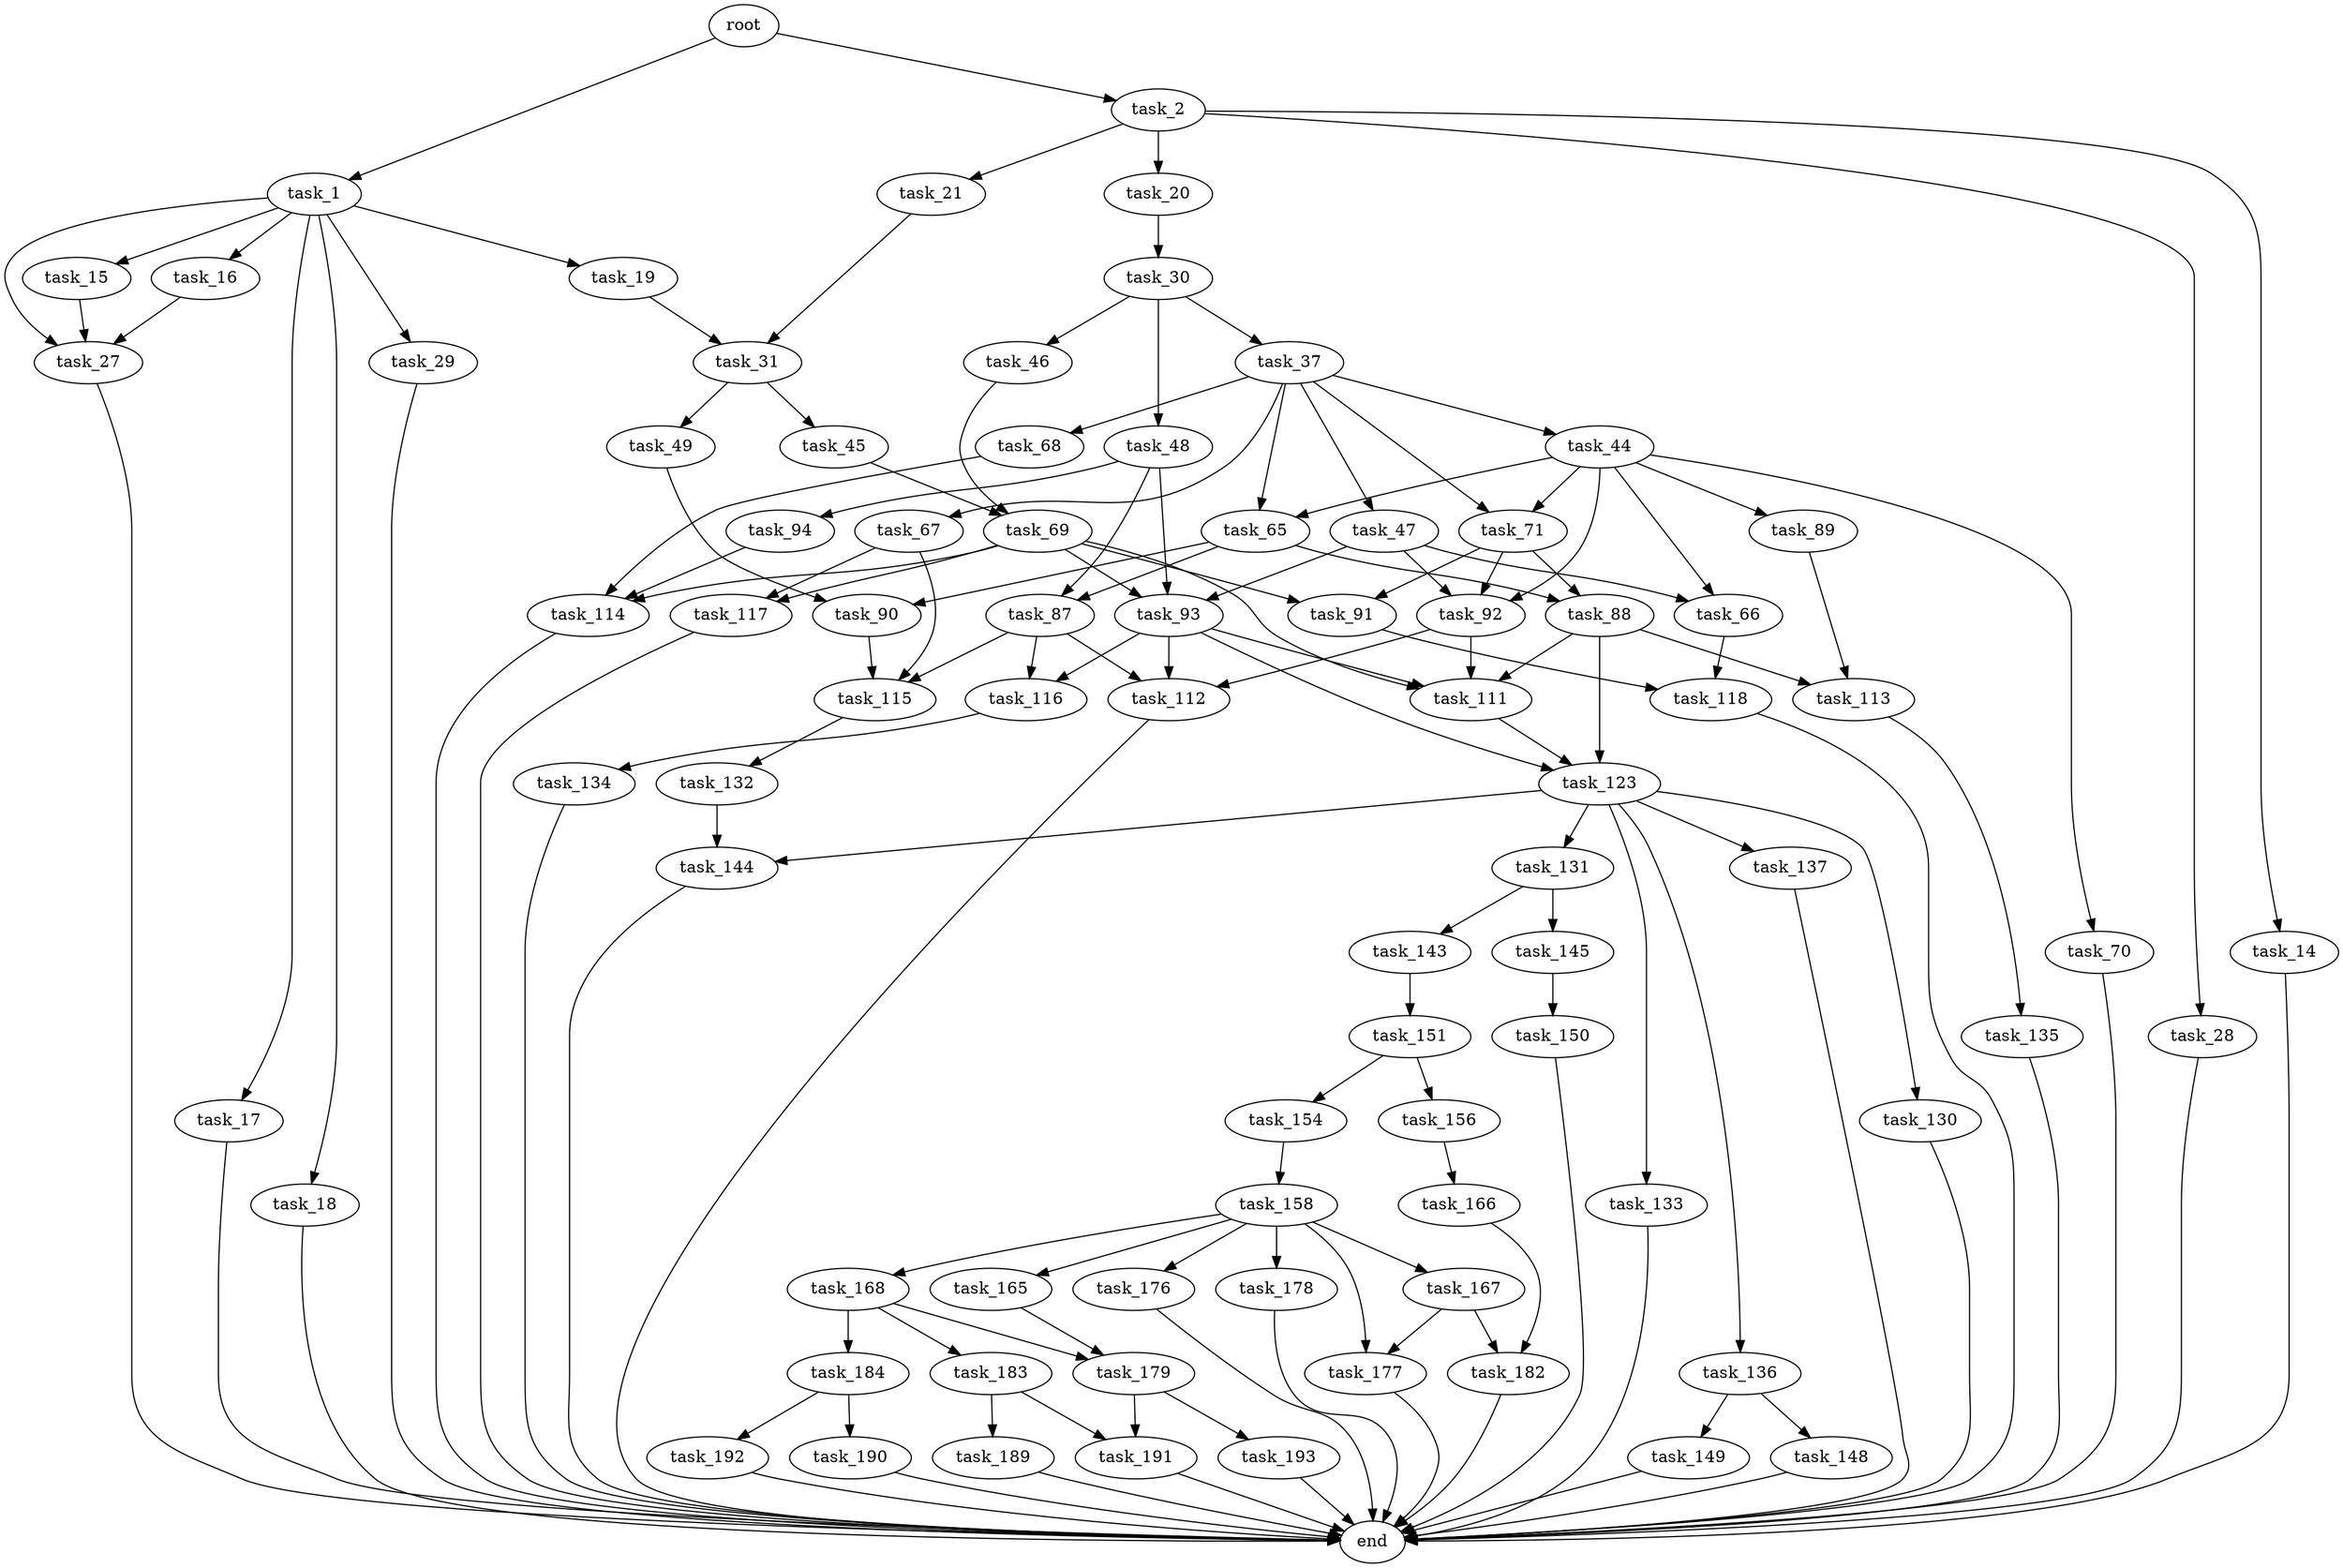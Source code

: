 digraph G {
  root [size="0.000000"];
  task_1 [size="231928233984.000000"];
  task_2 [size="12207718694.000000"];
  task_15 [size="106441758896.000000"];
  task_16 [size="549755813888.000000"];
  task_17 [size="13716874994.000000"];
  task_18 [size="4426647014.000000"];
  task_19 [size="14208267609.000000"];
  task_27 [size="567429071.000000"];
  task_29 [size="28991029248.000000"];
  task_14 [size="1073741824000.000000"];
  task_20 [size="31040358472.000000"];
  task_21 [size="1073741824000.000000"];
  task_28 [size="231928233984.000000"];
  end [size="0.000000"];
  task_31 [size="134217728000.000000"];
  task_30 [size="66563407870.000000"];
  task_37 [size="14600444302.000000"];
  task_46 [size="12628297091.000000"];
  task_48 [size="13236641869.000000"];
  task_45 [size="37581118909.000000"];
  task_49 [size="94805160385.000000"];
  task_44 [size="896372191.000000"];
  task_47 [size="69606484515.000000"];
  task_65 [size="152579464960.000000"];
  task_67 [size="68719476736.000000"];
  task_68 [size="150291152334.000000"];
  task_71 [size="26797810974.000000"];
  task_66 [size="655798910017.000000"];
  task_70 [size="1926178700.000000"];
  task_89 [size="2046037827.000000"];
  task_92 [size="9367101599.000000"];
  task_69 [size="10090309793.000000"];
  task_93 [size="28991029248.000000"];
  task_87 [size="782757789696.000000"];
  task_94 [size="27316274108.000000"];
  task_90 [size="8589934592.000000"];
  task_88 [size="368293445632.000000"];
  task_118 [size="19550939356.000000"];
  task_115 [size="417584659647.000000"];
  task_117 [size="134217728000.000000"];
  task_114 [size="8589934592.000000"];
  task_91 [size="556555073724.000000"];
  task_111 [size="48231146366.000000"];
  task_112 [size="549755813888.000000"];
  task_116 [size="28991029248.000000"];
  task_113 [size="943398742723.000000"];
  task_123 [size="1073741824000.000000"];
  task_135 [size="800417703644.000000"];
  task_132 [size="549755813888.000000"];
  task_134 [size="68719476736.000000"];
  task_130 [size="6115759833.000000"];
  task_131 [size="8589934592.000000"];
  task_133 [size="782757789696.000000"];
  task_136 [size="402924293139.000000"];
  task_137 [size="8589934592.000000"];
  task_144 [size="26257696423.000000"];
  task_143 [size="646286432693.000000"];
  task_145 [size="8589934592.000000"];
  task_148 [size="549755813888.000000"];
  task_149 [size="68719476736.000000"];
  task_151 [size="43078752761.000000"];
  task_150 [size="231928233984.000000"];
  task_154 [size="134217728000.000000"];
  task_156 [size="36113005643.000000"];
  task_158 [size="231928233984.000000"];
  task_166 [size="39986831005.000000"];
  task_165 [size="236217652322.000000"];
  task_167 [size="134217728000.000000"];
  task_168 [size="231064353483.000000"];
  task_176 [size="549755813888.000000"];
  task_177 [size="15815306897.000000"];
  task_178 [size="31604431864.000000"];
  task_179 [size="68719476736.000000"];
  task_182 [size="231928233984.000000"];
  task_183 [size="2393748867.000000"];
  task_184 [size="211859112555.000000"];
  task_191 [size="368293445632.000000"];
  task_193 [size="14670115603.000000"];
  task_189 [size="34128403507.000000"];
  task_190 [size="1073741824000.000000"];
  task_192 [size="68719476736.000000"];

  root -> task_1 [size="1.000000"];
  root -> task_2 [size="1.000000"];
  task_1 -> task_15 [size="301989888.000000"];
  task_1 -> task_16 [size="301989888.000000"];
  task_1 -> task_17 [size="301989888.000000"];
  task_1 -> task_18 [size="301989888.000000"];
  task_1 -> task_19 [size="301989888.000000"];
  task_1 -> task_27 [size="301989888.000000"];
  task_1 -> task_29 [size="301989888.000000"];
  task_2 -> task_14 [size="838860800.000000"];
  task_2 -> task_20 [size="838860800.000000"];
  task_2 -> task_21 [size="838860800.000000"];
  task_2 -> task_28 [size="838860800.000000"];
  task_15 -> task_27 [size="75497472.000000"];
  task_16 -> task_27 [size="536870912.000000"];
  task_17 -> end [size="1.000000"];
  task_18 -> end [size="1.000000"];
  task_19 -> task_31 [size="301989888.000000"];
  task_27 -> end [size="1.000000"];
  task_29 -> end [size="1.000000"];
  task_14 -> end [size="1.000000"];
  task_20 -> task_30 [size="536870912.000000"];
  task_21 -> task_31 [size="838860800.000000"];
  task_28 -> end [size="1.000000"];
  task_31 -> task_45 [size="209715200.000000"];
  task_31 -> task_49 [size="209715200.000000"];
  task_30 -> task_37 [size="75497472.000000"];
  task_30 -> task_46 [size="75497472.000000"];
  task_30 -> task_48 [size="75497472.000000"];
  task_37 -> task_44 [size="301989888.000000"];
  task_37 -> task_47 [size="301989888.000000"];
  task_37 -> task_65 [size="301989888.000000"];
  task_37 -> task_67 [size="301989888.000000"];
  task_37 -> task_68 [size="301989888.000000"];
  task_37 -> task_71 [size="301989888.000000"];
  task_46 -> task_69 [size="33554432.000000"];
  task_48 -> task_87 [size="838860800.000000"];
  task_48 -> task_93 [size="838860800.000000"];
  task_48 -> task_94 [size="838860800.000000"];
  task_45 -> task_69 [size="838860800.000000"];
  task_49 -> task_90 [size="411041792.000000"];
  task_44 -> task_65 [size="75497472.000000"];
  task_44 -> task_66 [size="75497472.000000"];
  task_44 -> task_70 [size="75497472.000000"];
  task_44 -> task_71 [size="75497472.000000"];
  task_44 -> task_89 [size="75497472.000000"];
  task_44 -> task_92 [size="75497472.000000"];
  task_47 -> task_66 [size="209715200.000000"];
  task_47 -> task_92 [size="209715200.000000"];
  task_47 -> task_93 [size="209715200.000000"];
  task_65 -> task_87 [size="536870912.000000"];
  task_65 -> task_88 [size="536870912.000000"];
  task_65 -> task_90 [size="536870912.000000"];
  task_67 -> task_115 [size="134217728.000000"];
  task_67 -> task_117 [size="134217728.000000"];
  task_68 -> task_114 [size="679477248.000000"];
  task_71 -> task_88 [size="536870912.000000"];
  task_71 -> task_91 [size="536870912.000000"];
  task_71 -> task_92 [size="536870912.000000"];
  task_66 -> task_118 [size="411041792.000000"];
  task_70 -> end [size="1.000000"];
  task_89 -> task_113 [size="209715200.000000"];
  task_92 -> task_111 [size="209715200.000000"];
  task_92 -> task_112 [size="209715200.000000"];
  task_69 -> task_91 [size="209715200.000000"];
  task_69 -> task_93 [size="209715200.000000"];
  task_69 -> task_111 [size="209715200.000000"];
  task_69 -> task_114 [size="209715200.000000"];
  task_69 -> task_117 [size="209715200.000000"];
  task_93 -> task_111 [size="75497472.000000"];
  task_93 -> task_112 [size="75497472.000000"];
  task_93 -> task_116 [size="75497472.000000"];
  task_93 -> task_123 [size="75497472.000000"];
  task_87 -> task_112 [size="679477248.000000"];
  task_87 -> task_115 [size="679477248.000000"];
  task_87 -> task_116 [size="679477248.000000"];
  task_94 -> task_114 [size="536870912.000000"];
  task_90 -> task_115 [size="33554432.000000"];
  task_88 -> task_111 [size="411041792.000000"];
  task_88 -> task_113 [size="411041792.000000"];
  task_88 -> task_123 [size="411041792.000000"];
  task_118 -> end [size="1.000000"];
  task_115 -> task_132 [size="411041792.000000"];
  task_117 -> end [size="1.000000"];
  task_114 -> end [size="1.000000"];
  task_91 -> task_118 [size="536870912.000000"];
  task_111 -> task_123 [size="838860800.000000"];
  task_112 -> end [size="1.000000"];
  task_116 -> task_134 [size="75497472.000000"];
  task_113 -> task_135 [size="838860800.000000"];
  task_123 -> task_130 [size="838860800.000000"];
  task_123 -> task_131 [size="838860800.000000"];
  task_123 -> task_133 [size="838860800.000000"];
  task_123 -> task_136 [size="838860800.000000"];
  task_123 -> task_137 [size="838860800.000000"];
  task_123 -> task_144 [size="838860800.000000"];
  task_135 -> end [size="1.000000"];
  task_132 -> task_144 [size="536870912.000000"];
  task_134 -> end [size="1.000000"];
  task_130 -> end [size="1.000000"];
  task_131 -> task_143 [size="33554432.000000"];
  task_131 -> task_145 [size="33554432.000000"];
  task_133 -> end [size="1.000000"];
  task_136 -> task_148 [size="679477248.000000"];
  task_136 -> task_149 [size="679477248.000000"];
  task_137 -> end [size="1.000000"];
  task_144 -> end [size="1.000000"];
  task_143 -> task_151 [size="679477248.000000"];
  task_145 -> task_150 [size="33554432.000000"];
  task_148 -> end [size="1.000000"];
  task_149 -> end [size="1.000000"];
  task_151 -> task_154 [size="33554432.000000"];
  task_151 -> task_156 [size="33554432.000000"];
  task_150 -> end [size="1.000000"];
  task_154 -> task_158 [size="209715200.000000"];
  task_156 -> task_166 [size="679477248.000000"];
  task_158 -> task_165 [size="301989888.000000"];
  task_158 -> task_167 [size="301989888.000000"];
  task_158 -> task_168 [size="301989888.000000"];
  task_158 -> task_176 [size="301989888.000000"];
  task_158 -> task_177 [size="301989888.000000"];
  task_158 -> task_178 [size="301989888.000000"];
  task_166 -> task_182 [size="33554432.000000"];
  task_165 -> task_179 [size="301989888.000000"];
  task_167 -> task_177 [size="209715200.000000"];
  task_167 -> task_182 [size="209715200.000000"];
  task_168 -> task_179 [size="838860800.000000"];
  task_168 -> task_183 [size="838860800.000000"];
  task_168 -> task_184 [size="838860800.000000"];
  task_176 -> end [size="1.000000"];
  task_177 -> end [size="1.000000"];
  task_178 -> end [size="1.000000"];
  task_179 -> task_191 [size="134217728.000000"];
  task_179 -> task_193 [size="134217728.000000"];
  task_182 -> end [size="1.000000"];
  task_183 -> task_189 [size="75497472.000000"];
  task_183 -> task_191 [size="75497472.000000"];
  task_184 -> task_190 [size="411041792.000000"];
  task_184 -> task_192 [size="411041792.000000"];
  task_191 -> end [size="1.000000"];
  task_193 -> end [size="1.000000"];
  task_189 -> end [size="1.000000"];
  task_190 -> end [size="1.000000"];
  task_192 -> end [size="1.000000"];
}
